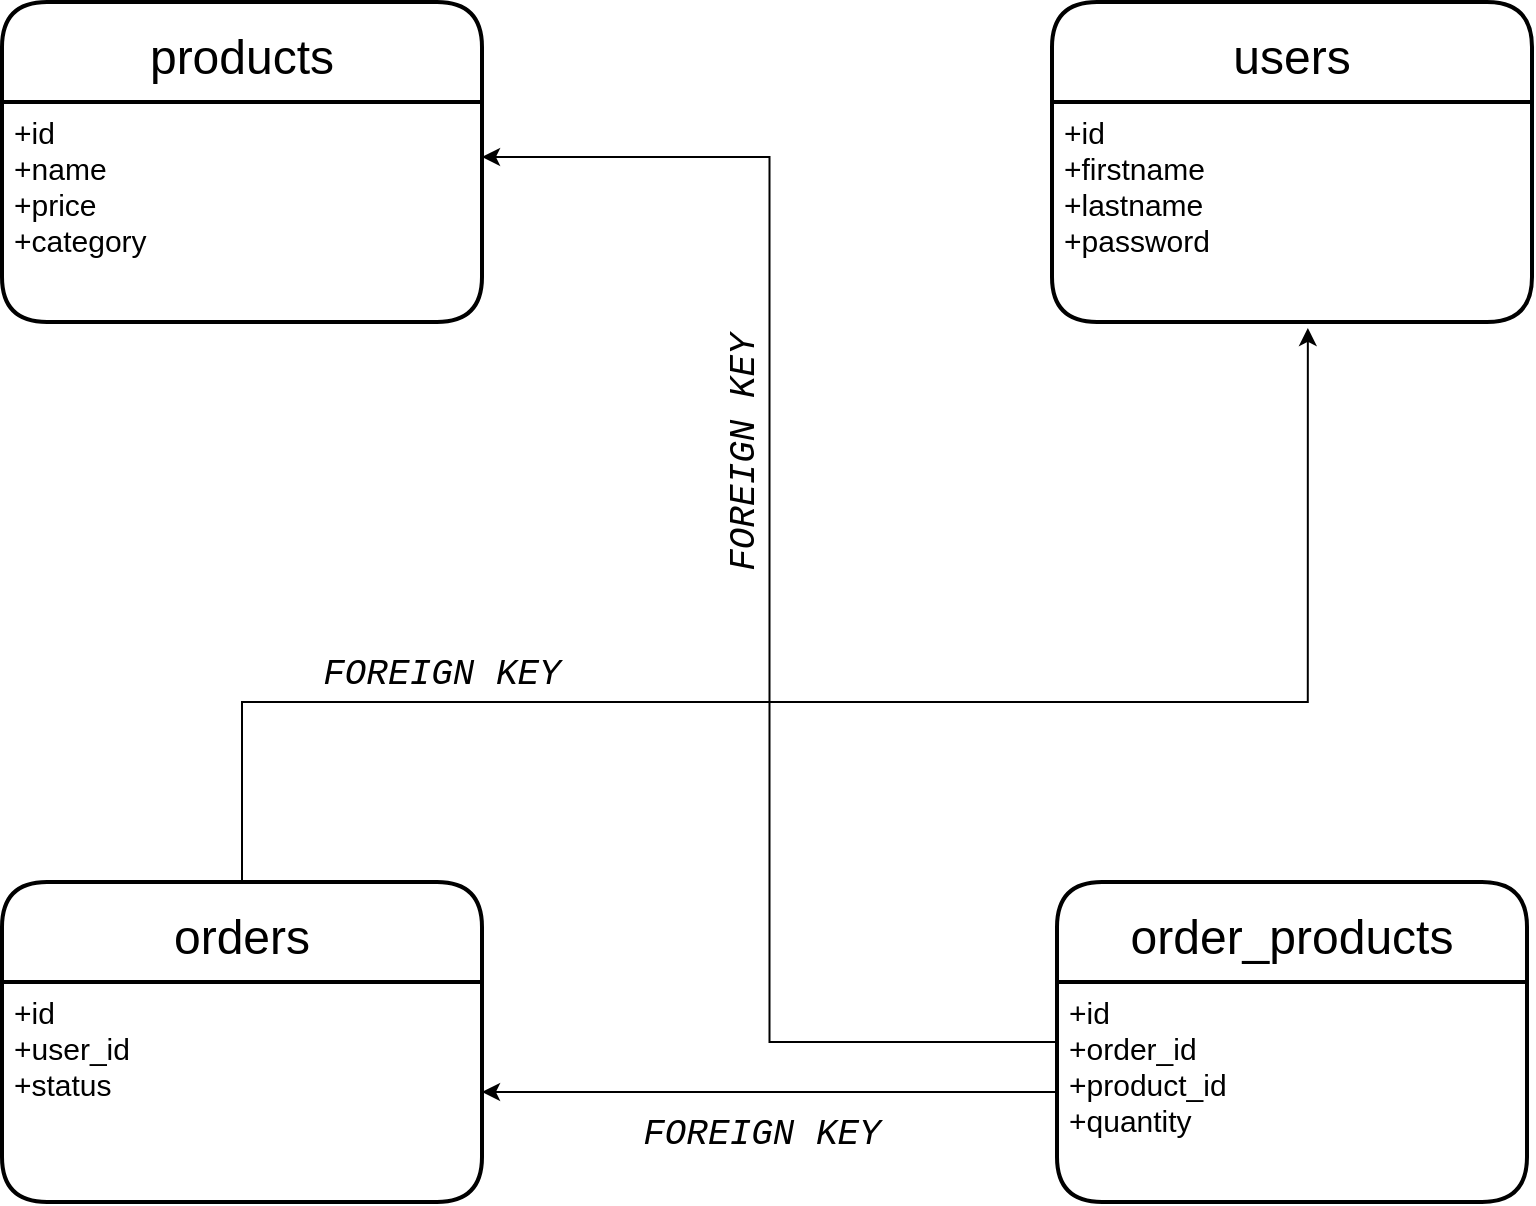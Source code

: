 <mxfile version="15.9.6" type="device"><diagram name="Page-1" id="a7904f86-f2b4-8e86-fa97-74104820619b"><mxGraphModel dx="2000" dy="1105" grid="1" gridSize="10" guides="1" tooltips="1" connect="1" arrows="1" fold="1" page="1" pageScale="1" pageWidth="1100" pageHeight="850" background="none" math="0" shadow="0"><root><mxCell id="0"/><mxCell id="1" parent="0"/><mxCell id="6bUBAxbtb6Ud_maiw8j--10" style="edgeStyle=orthogonalEdgeStyle;rounded=0;orthogonalLoop=1;jettySize=auto;html=1;entryX=1;entryY=0.25;entryDx=0;entryDy=0;fontSize=24;" edge="1" parent="1" source="en8Py3-blMA3KeC8jxeA-10" target="6bUBAxbtb6Ud_maiw8j--5"><mxGeometry relative="1" as="geometry"/></mxCell><mxCell id="en8Py3-blMA3KeC8jxeA-10" value="order_products" style="swimlane;childLayout=stackLayout;horizontal=1;startSize=50;horizontalStack=0;rounded=1;fontSize=24;fontStyle=0;strokeWidth=2;resizeParent=0;resizeLast=1;shadow=0;dashed=0;align=center;" parent="1" vertex="1"><mxGeometry x="687.5" y="560" width="235" height="160" as="geometry"/></mxCell><mxCell id="en8Py3-blMA3KeC8jxeA-11" value="+id&#10;+order_id&#10;+product_id&#10;+quantity" style="align=left;strokeColor=none;fillColor=none;spacingLeft=4;fontSize=15;verticalAlign=top;resizable=0;rotatable=0;part=1;" parent="en8Py3-blMA3KeC8jxeA-10" vertex="1"><mxGeometry y="50" width="235" height="110" as="geometry"/></mxCell><mxCell id="6bUBAxbtb6Ud_maiw8j--12" style="edgeStyle=orthogonalEdgeStyle;rounded=0;orthogonalLoop=1;jettySize=auto;html=1;entryX=0.533;entryY=1.027;entryDx=0;entryDy=0;entryPerimeter=0;fontSize=24;" edge="1" parent="1" source="6bUBAxbtb6Ud_maiw8j--2" target="6bUBAxbtb6Ud_maiw8j--8"><mxGeometry relative="1" as="geometry"><Array as="points"><mxPoint x="280" y="470"/><mxPoint x="813" y="470"/></Array></mxGeometry></mxCell><mxCell id="6bUBAxbtb6Ud_maiw8j--2" value="orders" style="swimlane;childLayout=stackLayout;horizontal=1;startSize=50;horizontalStack=0;rounded=1;fontSize=24;fontStyle=0;strokeWidth=2;resizeParent=0;resizeLast=1;shadow=0;dashed=0;align=center;" vertex="1" parent="1"><mxGeometry x="160" y="560" width="240" height="160" as="geometry"/></mxCell><mxCell id="6bUBAxbtb6Ud_maiw8j--3" value="+id&#10;+user_id&#10;+status" style="align=left;strokeColor=none;fillColor=none;spacingLeft=4;fontSize=15;verticalAlign=top;resizable=0;rotatable=0;part=1;" vertex="1" parent="6bUBAxbtb6Ud_maiw8j--2"><mxGeometry y="50" width="240" height="110" as="geometry"/></mxCell><mxCell id="6bUBAxbtb6Ud_maiw8j--4" value="products" style="swimlane;childLayout=stackLayout;horizontal=1;startSize=50;horizontalStack=0;rounded=1;fontSize=24;fontStyle=0;strokeWidth=2;resizeParent=0;resizeLast=1;shadow=0;dashed=0;align=center;" vertex="1" parent="1"><mxGeometry x="160" y="120" width="240" height="160" as="geometry"/></mxCell><mxCell id="6bUBAxbtb6Ud_maiw8j--5" value="+id&#10;+name&#10;+price&#10;+category" style="align=left;strokeColor=none;fillColor=none;spacingLeft=4;fontSize=15;verticalAlign=top;resizable=0;rotatable=0;part=1;" vertex="1" parent="6bUBAxbtb6Ud_maiw8j--4"><mxGeometry y="50" width="240" height="110" as="geometry"/></mxCell><mxCell id="6bUBAxbtb6Ud_maiw8j--7" value="users" style="swimlane;childLayout=stackLayout;horizontal=1;startSize=50;horizontalStack=0;rounded=1;fontSize=24;fontStyle=0;strokeWidth=2;resizeParent=0;resizeLast=1;shadow=0;dashed=0;align=center;" vertex="1" parent="1"><mxGeometry x="685" y="120" width="240" height="160" as="geometry"/></mxCell><mxCell id="6bUBAxbtb6Ud_maiw8j--8" value="+id&#10;+firstname&#10;+lastname&#10;+password" style="align=left;strokeColor=none;fillColor=none;spacingLeft=4;fontSize=15;verticalAlign=top;resizable=0;rotatable=0;part=1;" vertex="1" parent="6bUBAxbtb6Ud_maiw8j--7"><mxGeometry y="50" width="240" height="110" as="geometry"/></mxCell><mxCell id="6bUBAxbtb6Ud_maiw8j--9" style="edgeStyle=orthogonalEdgeStyle;rounded=0;orthogonalLoop=1;jettySize=auto;html=1;fontSize=24;" edge="1" parent="1" source="en8Py3-blMA3KeC8jxeA-11" target="6bUBAxbtb6Ud_maiw8j--3"><mxGeometry relative="1" as="geometry"/></mxCell><mxCell id="6bUBAxbtb6Ud_maiw8j--13" value="&lt;div style=&quot;font-family: &amp;#34;fira code&amp;#34; , &amp;#34;consolas&amp;#34; , &amp;#34;courier new&amp;#34; , monospace ; font-size: 18px ; line-height: 24px&quot;&gt;&lt;span style=&quot;font-style: italic&quot;&gt;FOREIGN KEY&lt;/span&gt;&lt;/div&gt;" style="text;html=1;strokeColor=none;fillColor=none;align=center;verticalAlign=middle;whiteSpace=wrap;rounded=0;fontSize=12;" vertex="1" parent="1"><mxGeometry x="280" y="440" width="200" height="30" as="geometry"/></mxCell><mxCell id="6bUBAxbtb6Ud_maiw8j--14" value="&lt;div style=&quot;font-family: &amp;#34;fira code&amp;#34; , &amp;#34;consolas&amp;#34; , &amp;#34;courier new&amp;#34; , monospace ; font-size: 18px ; line-height: 24px&quot;&gt;&lt;span style=&quot;font-style: italic&quot;&gt;FOREIGN KEY&lt;/span&gt;&lt;/div&gt;" style="text;html=1;strokeColor=none;fillColor=none;align=center;verticalAlign=middle;whiteSpace=wrap;rounded=0;fontSize=12;" vertex="1" parent="1"><mxGeometry x="440" y="670" width="200" height="30" as="geometry"/></mxCell><mxCell id="6bUBAxbtb6Ud_maiw8j--15" value="&lt;div style=&quot;font-family: &amp;#34;fira code&amp;#34; , &amp;#34;consolas&amp;#34; , &amp;#34;courier new&amp;#34; , monospace ; font-size: 18px ; line-height: 24px&quot;&gt;&lt;span style=&quot;font-style: italic&quot;&gt;FOREIGN KEY&lt;/span&gt;&lt;/div&gt;" style="text;html=1;strokeColor=none;fillColor=none;align=center;verticalAlign=middle;whiteSpace=wrap;rounded=0;fontSize=12;rotation=-90;" vertex="1" parent="1"><mxGeometry x="430" y="330" width="200" height="30" as="geometry"/></mxCell></root></mxGraphModel></diagram></mxfile>